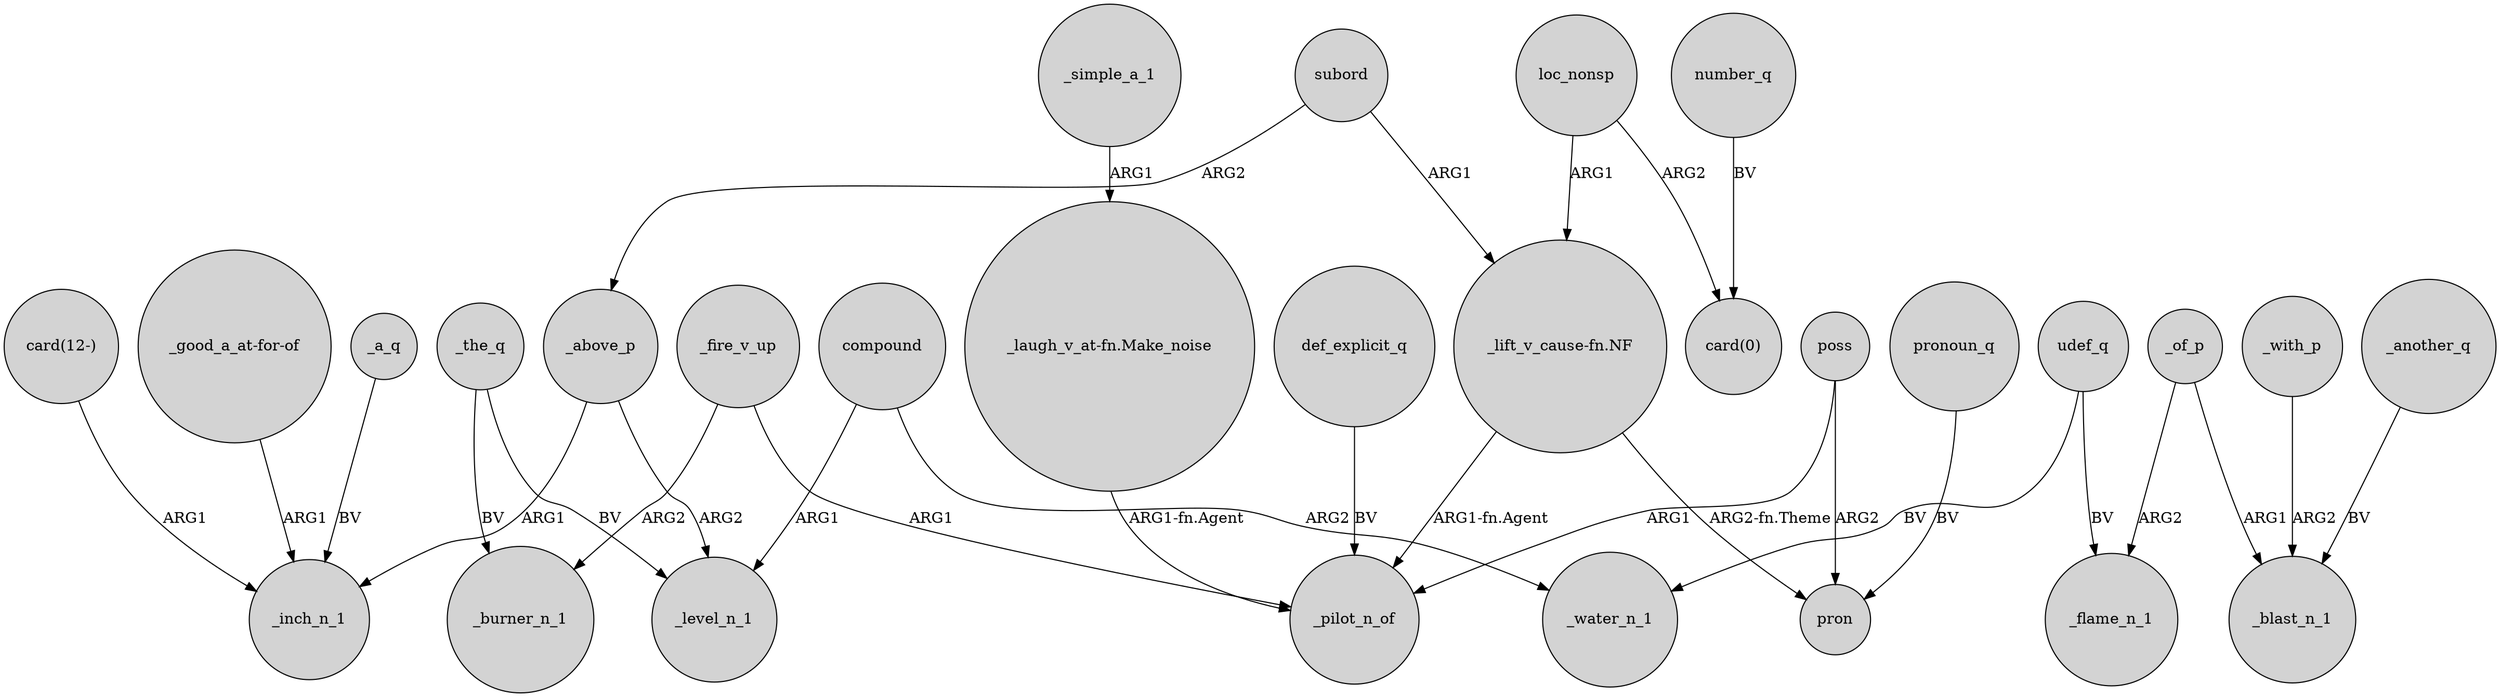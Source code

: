digraph {
	node [shape=circle style=filled]
	"_laugh_v_at-fn.Make_noise" -> _pilot_n_of [label="ARG1-fn.Agent"]
	"card(12-)" -> _inch_n_1 [label=ARG1]
	_fire_v_up -> _burner_n_1 [label=ARG2]
	poss -> pron [label=ARG2]
	_the_q -> _burner_n_1 [label=BV]
	_above_p -> _level_n_1 [label=ARG2]
	loc_nonsp -> "_lift_v_cause-fn.NF" [label=ARG1]
	compound -> _water_n_1 [label=ARG2]
	_the_q -> _level_n_1 [label=BV]
	"_good_a_at-for-of" -> _inch_n_1 [label=ARG1]
	number_q -> "card(0)" [label=BV]
	_of_p -> _blast_n_1 [label=ARG1]
	pronoun_q -> pron [label=BV]
	_above_p -> _inch_n_1 [label=ARG1]
	def_explicit_q -> _pilot_n_of [label=BV]
	udef_q -> _flame_n_1 [label=BV]
	udef_q -> _water_n_1 [label=BV]
	"_lift_v_cause-fn.NF" -> pron [label="ARG2-fn.Theme"]
	_with_p -> _blast_n_1 [label=ARG2]
	_simple_a_1 -> "_laugh_v_at-fn.Make_noise" [label=ARG1]
	"_lift_v_cause-fn.NF" -> _pilot_n_of [label="ARG1-fn.Agent"]
	_a_q -> _inch_n_1 [label=BV]
	subord -> "_lift_v_cause-fn.NF" [label=ARG1]
	subord -> _above_p [label=ARG2]
	_of_p -> _flame_n_1 [label=ARG2]
	compound -> _level_n_1 [label=ARG1]
	poss -> _pilot_n_of [label=ARG1]
	loc_nonsp -> "card(0)" [label=ARG2]
	_another_q -> _blast_n_1 [label=BV]
	_fire_v_up -> _pilot_n_of [label=ARG1]
}
